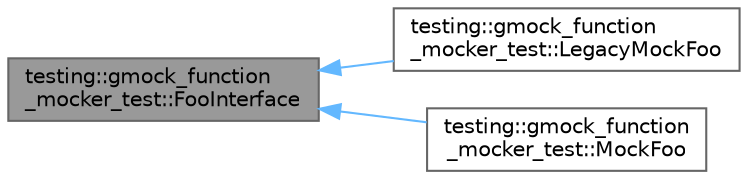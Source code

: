 digraph "testing::gmock_function_mocker_test::FooInterface"
{
 // LATEX_PDF_SIZE
  bgcolor="transparent";
  edge [fontname=Helvetica,fontsize=10,labelfontname=Helvetica,labelfontsize=10];
  node [fontname=Helvetica,fontsize=10,shape=box,height=0.2,width=0.4];
  rankdir="LR";
  Node1 [id="Node000001",label="testing::gmock_function\l_mocker_test::FooInterface",height=0.2,width=0.4,color="gray40", fillcolor="grey60", style="filled", fontcolor="black",tooltip=" "];
  Node1 -> Node2 [id="edge3_Node000001_Node000002",dir="back",color="steelblue1",style="solid",tooltip=" "];
  Node2 [id="Node000002",label="testing::gmock_function\l_mocker_test::LegacyMockFoo",height=0.2,width=0.4,color="gray40", fillcolor="white", style="filled",URL="$classtesting_1_1gmock__function__mocker__test_1_1LegacyMockFoo.html",tooltip=" "];
  Node1 -> Node3 [id="edge4_Node000001_Node000003",dir="back",color="steelblue1",style="solid",tooltip=" "];
  Node3 [id="Node000003",label="testing::gmock_function\l_mocker_test::MockFoo",height=0.2,width=0.4,color="gray40", fillcolor="white", style="filled",URL="$classtesting_1_1gmock__function__mocker__test_1_1MockFoo.html",tooltip=" "];
}
